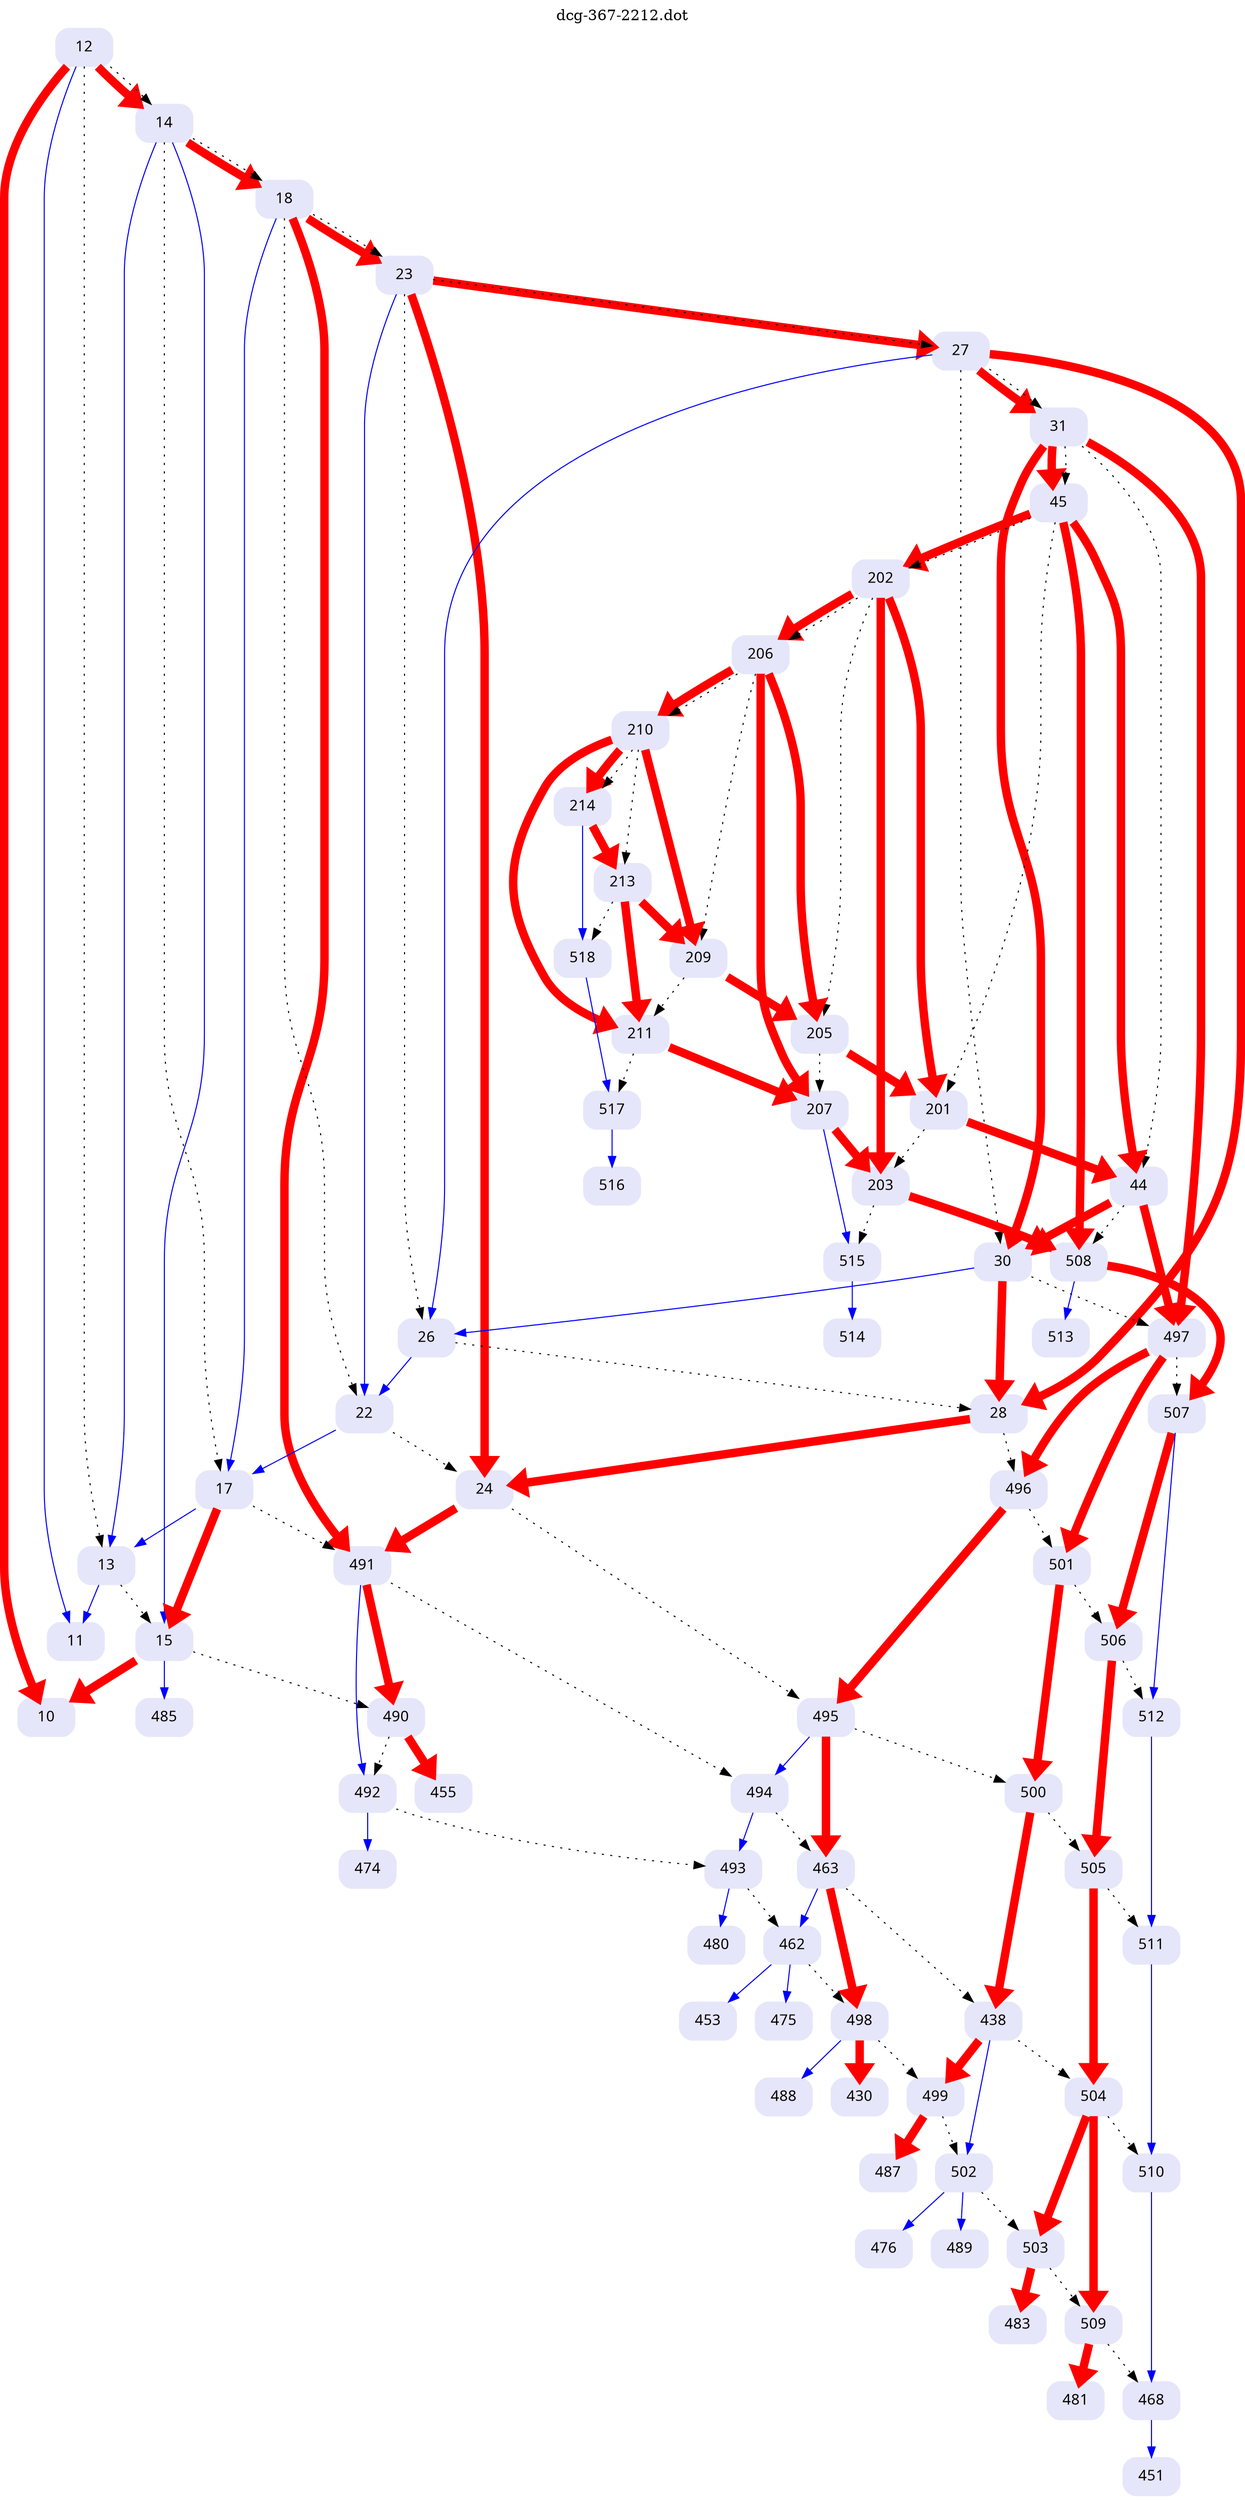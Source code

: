 digraph dcg_367 {
  labelloc="t";
  label="dcg-367-2212.dot";
  node [fontname="sans-serif"];
  node [shape=box style="rounded,filled"];
  n12 [label="12" color=lavender];
  n12 -> n11 [color=blue penwidth=1];
  n12 -> n10 [color=red penwidth=8];
  n12 -> n14 [color=red penwidth=8];
  n12 -> n13 [style=dotted,label=""];
  n12 -> n14 [style=dotted,label=""];
  n14 [label="14" color=lavender];
  n14 -> n13 [color=blue penwidth=1];
  n14 -> n15 [color=blue penwidth=1];
  n14 -> n18 [color=red penwidth=8];
  n14 -> n17 [style=dotted,label=""];
  n14 -> n18 [style=dotted,label=""];
  n18 [label="18" color=lavender];
  n18 -> n17 [color=blue penwidth=1];
  n18 -> n491 [color=red penwidth=8];
  n18 -> n23 [color=red penwidth=8];
  n18 -> n22 [style=dotted,label=""];
  n18 -> n23 [style=dotted,label=""];
  n23 [label="23" color=lavender];
  n23 -> n22 [color=blue penwidth=1];
  n23 -> n24 [color=red penwidth=8];
  n23 -> n27 [color=red penwidth=8];
  n23 -> n26 [style=dotted,label=""];
  n23 -> n27 [style=dotted,label=""];
  n27 [label="27" color=lavender];
  n27 -> n26 [color=blue penwidth=1];
  n27 -> n28 [color=red penwidth=8];
  n27 -> n31 [color=red penwidth=8];
  n27 -> n30 [style=dotted,label=""];
  n27 -> n31 [style=dotted,label=""];
  n31 [label="31" color=lavender];
  n31 -> n30 [color=red penwidth=8];
  n31 -> n497 [color=red penwidth=8];
  n31 -> n45 [color=red penwidth=8];
  n31 -> n44 [style=dotted,label=""];
  n31 -> n45 [style=dotted,label=""];
  n45 [label="45" color=lavender];
  n45 -> n44 [color=red penwidth=8];
  n45 -> n508 [color=red penwidth=8];
  n45 -> n202 [color=red penwidth=8];
  n45 -> n201 [style=dotted,label=""];
  n45 -> n202 [style=dotted,label=""];
  n202 [label="202" color=lavender];
  n202 -> n201 [color=red penwidth=8];
  n202 -> n203 [color=red penwidth=8];
  n202 -> n206 [color=red penwidth=8];
  n202 -> n205 [style=dotted,label=""];
  n202 -> n206 [style=dotted,label=""];
  n206 [label="206" color=lavender];
  n206 -> n205 [color=red penwidth=8];
  n206 -> n207 [color=red penwidth=8];
  n206 -> n210 [color=red penwidth=8];
  n206 -> n209 [style=dotted,label=""];
  n206 -> n210 [style=dotted,label=""];
  n210 [label="210" color=lavender];
  n210 -> n209 [color=red penwidth=8];
  n210 -> n211 [color=red penwidth=8];
  n210 -> n214 [color=red penwidth=8];
  n210 -> n213 [style=dotted,label=""];
  n210 -> n214 [style=dotted,label=""];
  n214 [label="214" color=lavender];
  n214 -> n213 [color=red penwidth=8];
  n214 -> n518 [color=blue penwidth=1];
  n518 [label="518" color=lavender];
  n518 -> n517 [color=blue penwidth=1];
  n517 [label="517" color=lavender];
  n517 -> n516 [color=blue penwidth=1];
  n516 [label="516" color=lavender];
  n213 [label="213" color=lavender];
  n213 -> n209 [color=red penwidth=8];
  n213 -> n211 [color=red penwidth=8];
  n213 -> n518 [style=dotted,label=""];
  n211 [label="211" color=lavender];
  n211 -> n207 [color=red penwidth=8];
  n211 -> n517 [style=dotted,label=""];
  n207 [label="207" color=lavender];
  n207 -> n203 [color=red penwidth=8];
  n207 -> n515 [color=blue penwidth=1];
  n515 [label="515" color=lavender];
  n515 -> n514 [color=blue penwidth=1];
  n514 [label="514" color=lavender];
  n203 [label="203" color=lavender];
  n203 -> n508 [color=red penwidth=8];
  n203 -> n515 [style=dotted,label=""];
  n508 [label="508" color=lavender];
  n508 -> n507 [color=red penwidth=8];
  n508 -> n513 [color=blue penwidth=1];
  n513 [label="513" color=lavender];
  n507 [label="507" color=lavender];
  n507 -> n506 [color=red penwidth=8];
  n507 -> n512 [color=blue penwidth=1];
  n512 [label="512" color=lavender];
  n512 -> n511 [color=blue penwidth=1];
  n511 [label="511" color=lavender];
  n511 -> n510 [color=blue penwidth=1];
  n510 [label="510" color=lavender];
  n510 -> n468 [color=blue penwidth=1];
  n468 [label="468" color=lavender];
  n468 -> n451 [color=blue penwidth=1];
  n451 [label="451" color=lavender];
  n506 [label="506" color=lavender];
  n506 -> n505 [color=red penwidth=8];
  n506 -> n512 [style=dotted,label=""];
  n505 [label="505" color=lavender];
  n505 -> n504 [color=red penwidth=8];
  n505 -> n511 [style=dotted,label=""];
  n504 [label="504" color=lavender];
  n504 -> n503 [color=red penwidth=8];
  n504 -> n509 [color=red penwidth=8];
  n504 -> n510 [style=dotted,label=""];
  n509 [label="509" color=lavender];
  n509 -> n481 [color=red penwidth=8];
  n509 -> n468 [style=dotted,label=""];
  n481 [label="481" color=lavender];
  n503 [label="503" color=lavender];
  n503 -> n483 [color=red penwidth=8];
  n503 -> n509 [style=dotted,label=""];
  n483 [label="483" color=lavender];
  n209 [label="209" color=lavender];
  n209 -> n205 [color=red penwidth=8];
  n209 -> n211 [style=dotted,label=""];
  n205 [label="205" color=lavender];
  n205 -> n201 [color=red penwidth=8];
  n205 -> n207 [style=dotted,label=""];
  n201 [label="201" color=lavender];
  n201 -> n44 [color=red penwidth=8];
  n201 -> n203 [style=dotted,label=""];
  n44 [label="44" color=lavender];
  n44 -> n30 [color=red penwidth=8];
  n44 -> n497 [color=red penwidth=8];
  n44 -> n508 [style=dotted,label=""];
  n497 [label="497" color=lavender];
  n497 -> n496 [color=red penwidth=8];
  n497 -> n501 [color=red penwidth=8];
  n497 -> n507 [style=dotted,label=""];
  n501 [label="501" color=lavender];
  n501 -> n500 [color=red penwidth=8];
  n501 -> n506 [style=dotted,label=""];
  n500 [label="500" color=lavender];
  n500 -> n438 [color=red penwidth=8];
  n500 -> n505 [style=dotted,label=""];
  n438 [label="438" color=lavender];
  n438 -> n499 [color=red penwidth=8];
  n438 -> n502 [color=blue penwidth=1];
  n438 -> n504 [style=dotted,label=""];
  n502 [label="502" color=lavender];
  n502 -> n489 [color=blue penwidth=1];
  n502 -> n476 [color=blue penwidth=1];
  n502 -> n503 [style=dotted,label=""];
  n476 [label="476" color=lavender];
  n489 [label="489" color=lavender];
  n499 [label="499" color=lavender];
  n499 -> n487 [color=red penwidth=8];
  n499 -> n502 [style=dotted,label=""];
  n487 [label="487" color=lavender];
  n496 [label="496" color=lavender];
  n496 -> n495 [color=red penwidth=8];
  n496 -> n501 [style=dotted,label=""];
  n495 [label="495" color=lavender];
  n495 -> n494 [color=blue penwidth=1];
  n495 -> n463 [color=red penwidth=8];
  n495 -> n500 [style=dotted,label=""];
  n463 [label="463" color=lavender];
  n463 -> n462 [color=blue penwidth=1];
  n463 -> n498 [color=red penwidth=8];
  n463 -> n438 [style=dotted,label=""];
  n498 [label="498" color=lavender];
  n498 -> n488 [color=blue penwidth=1];
  n498 -> n430 [color=red penwidth=8];
  n498 -> n499 [style=dotted,label=""];
  n430 [label="430" color=lavender];
  n488 [label="488" color=lavender];
  n462 [label="462" color=lavender];
  n462 -> n453 [color=blue penwidth=1];
  n462 -> n475 [color=blue penwidth=1];
  n462 -> n498 [style=dotted,label=""];
  n475 [label="475" color=lavender];
  n453 [label="453" color=lavender];
  n494 [label="494" color=lavender];
  n494 -> n493 [color=blue penwidth=1];
  n494 -> n463 [style=dotted,label=""];
  n493 [label="493" color=lavender];
  n493 -> n480 [color=blue penwidth=1];
  n493 -> n462 [style=dotted,label=""];
  n480 [label="480" color=lavender];
  n30 [label="30" color=lavender];
  n30 -> n26 [color=blue penwidth=1];
  n30 -> n28 [color=red penwidth=8];
  n30 -> n497 [style=dotted,label=""];
  n28 [label="28" color=lavender];
  n28 -> n24 [color=red penwidth=8];
  n28 -> n496 [style=dotted,label=""];
  n24 [label="24" color=lavender];
  n24 -> n491 [color=red penwidth=8];
  n24 -> n495 [style=dotted,label=""];
  n491 [label="491" color=lavender];
  n491 -> n490 [color=red penwidth=8];
  n491 -> n492 [color=blue penwidth=1];
  n491 -> n494 [style=dotted,label=""];
  n492 [label="492" color=lavender];
  n492 -> n474 [color=blue penwidth=1];
  n492 -> n493 [style=dotted,label=""];
  n474 [label="474" color=lavender];
  n490 [label="490" color=lavender];
  n490 -> n455 [color=red penwidth=8];
  n490 -> n492 [style=dotted,label=""];
  n455 [label="455" color=lavender];
  n26 [label="26" color=lavender];
  n26 -> n22 [color=blue penwidth=1];
  n26 -> n28 [style=dotted,label=""];
  n22 [label="22" color=lavender];
  n22 -> n17 [color=blue penwidth=1];
  n22 -> n24 [style=dotted,label=""];
  n17 [label="17" color=lavender];
  n17 -> n13 [color=blue penwidth=1];
  n17 -> n15 [color=red penwidth=8];
  n17 -> n491 [style=dotted,label=""];
  n15 [label="15" color=lavender];
  n15 -> n10 [color=red penwidth=8];
  n15 -> n485 [color=blue penwidth=1];
  n15 -> n490 [style=dotted,label=""];
  n485 [label="485" color=lavender];
  n10 [label="10" color=lavender];
  n13 [label="13" color=lavender];
  n13 -> n11 [color=blue penwidth=1];
  n13 -> n15 [style=dotted,label=""];
  n11 [label="11" color=lavender];
}
